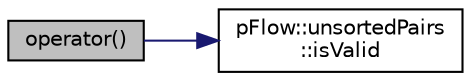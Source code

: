 digraph "operator()"
{
 // LATEX_PDF_SIZE
  edge [fontname="Helvetica",fontsize="10",labelfontname="Helvetica",labelfontsize="10"];
  node [fontname="Helvetica",fontsize="10",shape=record];
  rankdir="LR";
  Node1 [label="operator()",height=0.2,width=0.4,color="black", fillcolor="grey75", style="filled", fontcolor="black",tooltip=" "];
  Node1 -> Node2 [color="midnightblue",fontsize="10",style="solid",fontname="Helvetica"];
  Node2 [label="pFlow::unsortedPairs\l::isValid",height=0.2,width=0.4,color="black", fillcolor="white", style="filled",URL="$classpFlow_1_1unsortedPairs.html#aedf8edb334ea2783de06581536ff1d79",tooltip=" "];
}

